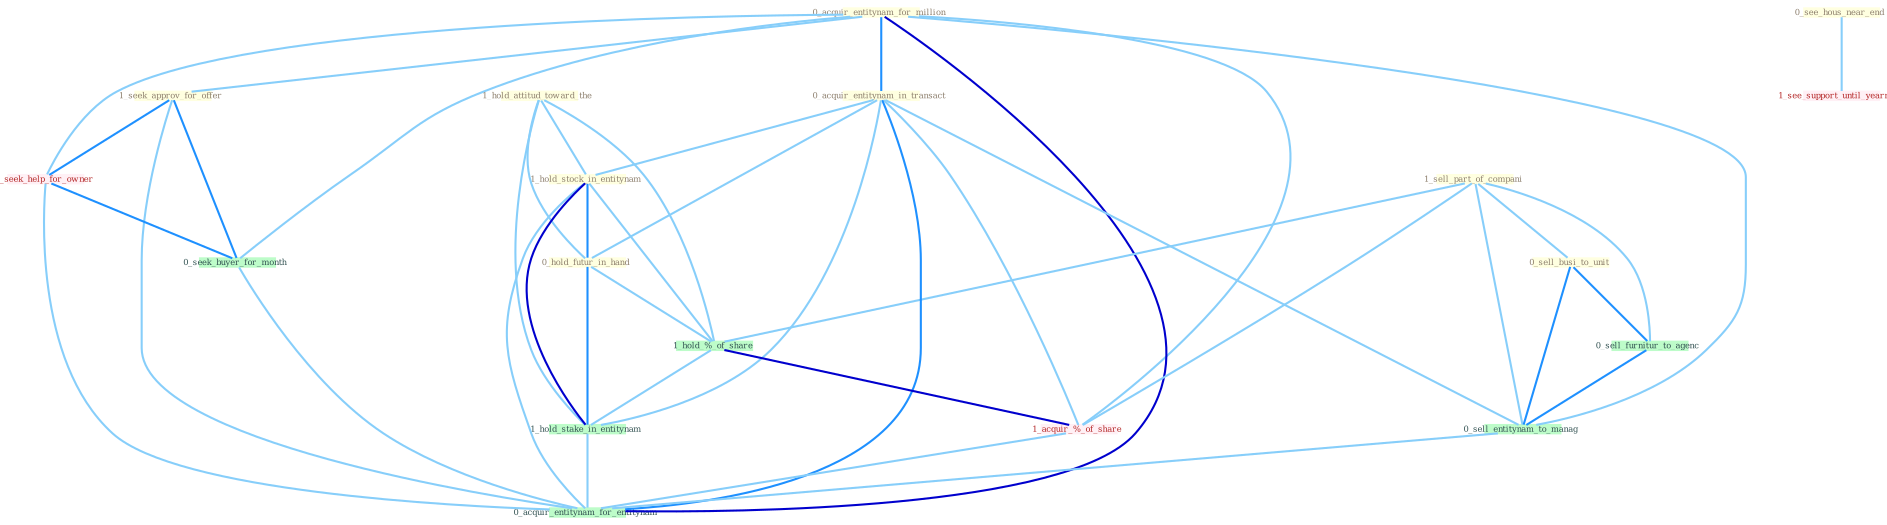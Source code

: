 Graph G{ 
    node
    [shape=polygon,style=filled,width=.5,height=.06,color="#BDFCC9",fixedsize=true,fontsize=4,
    fontcolor="#2f4f4f"];
    {node
    [color="#ffffe0", fontcolor="#8b7d6b"] "0_acquir_entitynam_for_million " "1_sell_part_of_compani " "1_hold_attitud_toward_the " "0_see_hous_near_end " "0_sell_busi_to_unit " "0_acquir_entitynam_in_transact " "1_hold_stock_in_entitynam " "0_hold_futur_in_hand " "1_seek_approv_for_offer "}
{node [color="#fff0f5", fontcolor="#b22222"] "1_seek_help_for_owner " "1_acquir_%_of_share " "1_see_support_until_yearnum "}
edge [color="#B0E2FF"];

	"0_acquir_entitynam_for_million " -- "0_acquir_entitynam_in_transact " [w="2", color="#1e90ff" , len=0.8];
	"0_acquir_entitynam_for_million " -- "1_seek_approv_for_offer " [w="1", color="#87cefa" ];
	"0_acquir_entitynam_for_million " -- "1_seek_help_for_owner " [w="1", color="#87cefa" ];
	"0_acquir_entitynam_for_million " -- "0_seek_buyer_for_month " [w="1", color="#87cefa" ];
	"0_acquir_entitynam_for_million " -- "1_acquir_%_of_share " [w="1", color="#87cefa" ];
	"0_acquir_entitynam_for_million " -- "0_sell_entitynam_to_manag " [w="1", color="#87cefa" ];
	"0_acquir_entitynam_for_million " -- "0_acquir_entitynam_for_entitynam " [w="3", color="#0000cd" , len=0.6];
	"1_sell_part_of_compani " -- "0_sell_busi_to_unit " [w="1", color="#87cefa" ];
	"1_sell_part_of_compani " -- "1_hold_%_of_share " [w="1", color="#87cefa" ];
	"1_sell_part_of_compani " -- "1_acquir_%_of_share " [w="1", color="#87cefa" ];
	"1_sell_part_of_compani " -- "0_sell_furnitur_to_agenc " [w="1", color="#87cefa" ];
	"1_sell_part_of_compani " -- "0_sell_entitynam_to_manag " [w="1", color="#87cefa" ];
	"1_hold_attitud_toward_the " -- "1_hold_stock_in_entitynam " [w="1", color="#87cefa" ];
	"1_hold_attitud_toward_the " -- "0_hold_futur_in_hand " [w="1", color="#87cefa" ];
	"1_hold_attitud_toward_the " -- "1_hold_%_of_share " [w="1", color="#87cefa" ];
	"1_hold_attitud_toward_the " -- "1_hold_stake_in_entitynam " [w="1", color="#87cefa" ];
	"0_see_hous_near_end " -- "1_see_support_until_yearnum " [w="1", color="#87cefa" ];
	"0_sell_busi_to_unit " -- "0_sell_furnitur_to_agenc " [w="2", color="#1e90ff" , len=0.8];
	"0_sell_busi_to_unit " -- "0_sell_entitynam_to_manag " [w="2", color="#1e90ff" , len=0.8];
	"0_acquir_entitynam_in_transact " -- "1_hold_stock_in_entitynam " [w="1", color="#87cefa" ];
	"0_acquir_entitynam_in_transact " -- "0_hold_futur_in_hand " [w="1", color="#87cefa" ];
	"0_acquir_entitynam_in_transact " -- "1_hold_stake_in_entitynam " [w="1", color="#87cefa" ];
	"0_acquir_entitynam_in_transact " -- "1_acquir_%_of_share " [w="1", color="#87cefa" ];
	"0_acquir_entitynam_in_transact " -- "0_sell_entitynam_to_manag " [w="1", color="#87cefa" ];
	"0_acquir_entitynam_in_transact " -- "0_acquir_entitynam_for_entitynam " [w="2", color="#1e90ff" , len=0.8];
	"1_hold_stock_in_entitynam " -- "0_hold_futur_in_hand " [w="2", color="#1e90ff" , len=0.8];
	"1_hold_stock_in_entitynam " -- "1_hold_%_of_share " [w="1", color="#87cefa" ];
	"1_hold_stock_in_entitynam " -- "1_hold_stake_in_entitynam " [w="3", color="#0000cd" , len=0.6];
	"1_hold_stock_in_entitynam " -- "0_acquir_entitynam_for_entitynam " [w="1", color="#87cefa" ];
	"0_hold_futur_in_hand " -- "1_hold_%_of_share " [w="1", color="#87cefa" ];
	"0_hold_futur_in_hand " -- "1_hold_stake_in_entitynam " [w="2", color="#1e90ff" , len=0.8];
	"1_seek_approv_for_offer " -- "1_seek_help_for_owner " [w="2", color="#1e90ff" , len=0.8];
	"1_seek_approv_for_offer " -- "0_seek_buyer_for_month " [w="2", color="#1e90ff" , len=0.8];
	"1_seek_approv_for_offer " -- "0_acquir_entitynam_for_entitynam " [w="1", color="#87cefa" ];
	"1_hold_%_of_share " -- "1_hold_stake_in_entitynam " [w="1", color="#87cefa" ];
	"1_hold_%_of_share " -- "1_acquir_%_of_share " [w="3", color="#0000cd" , len=0.6];
	"1_hold_stake_in_entitynam " -- "0_acquir_entitynam_for_entitynam " [w="1", color="#87cefa" ];
	"1_seek_help_for_owner " -- "0_seek_buyer_for_month " [w="2", color="#1e90ff" , len=0.8];
	"1_seek_help_for_owner " -- "0_acquir_entitynam_for_entitynam " [w="1", color="#87cefa" ];
	"0_seek_buyer_for_month " -- "0_acquir_entitynam_for_entitynam " [w="1", color="#87cefa" ];
	"1_acquir_%_of_share " -- "0_acquir_entitynam_for_entitynam " [w="1", color="#87cefa" ];
	"0_sell_furnitur_to_agenc " -- "0_sell_entitynam_to_manag " [w="2", color="#1e90ff" , len=0.8];
	"0_sell_entitynam_to_manag " -- "0_acquir_entitynam_for_entitynam " [w="1", color="#87cefa" ];
}